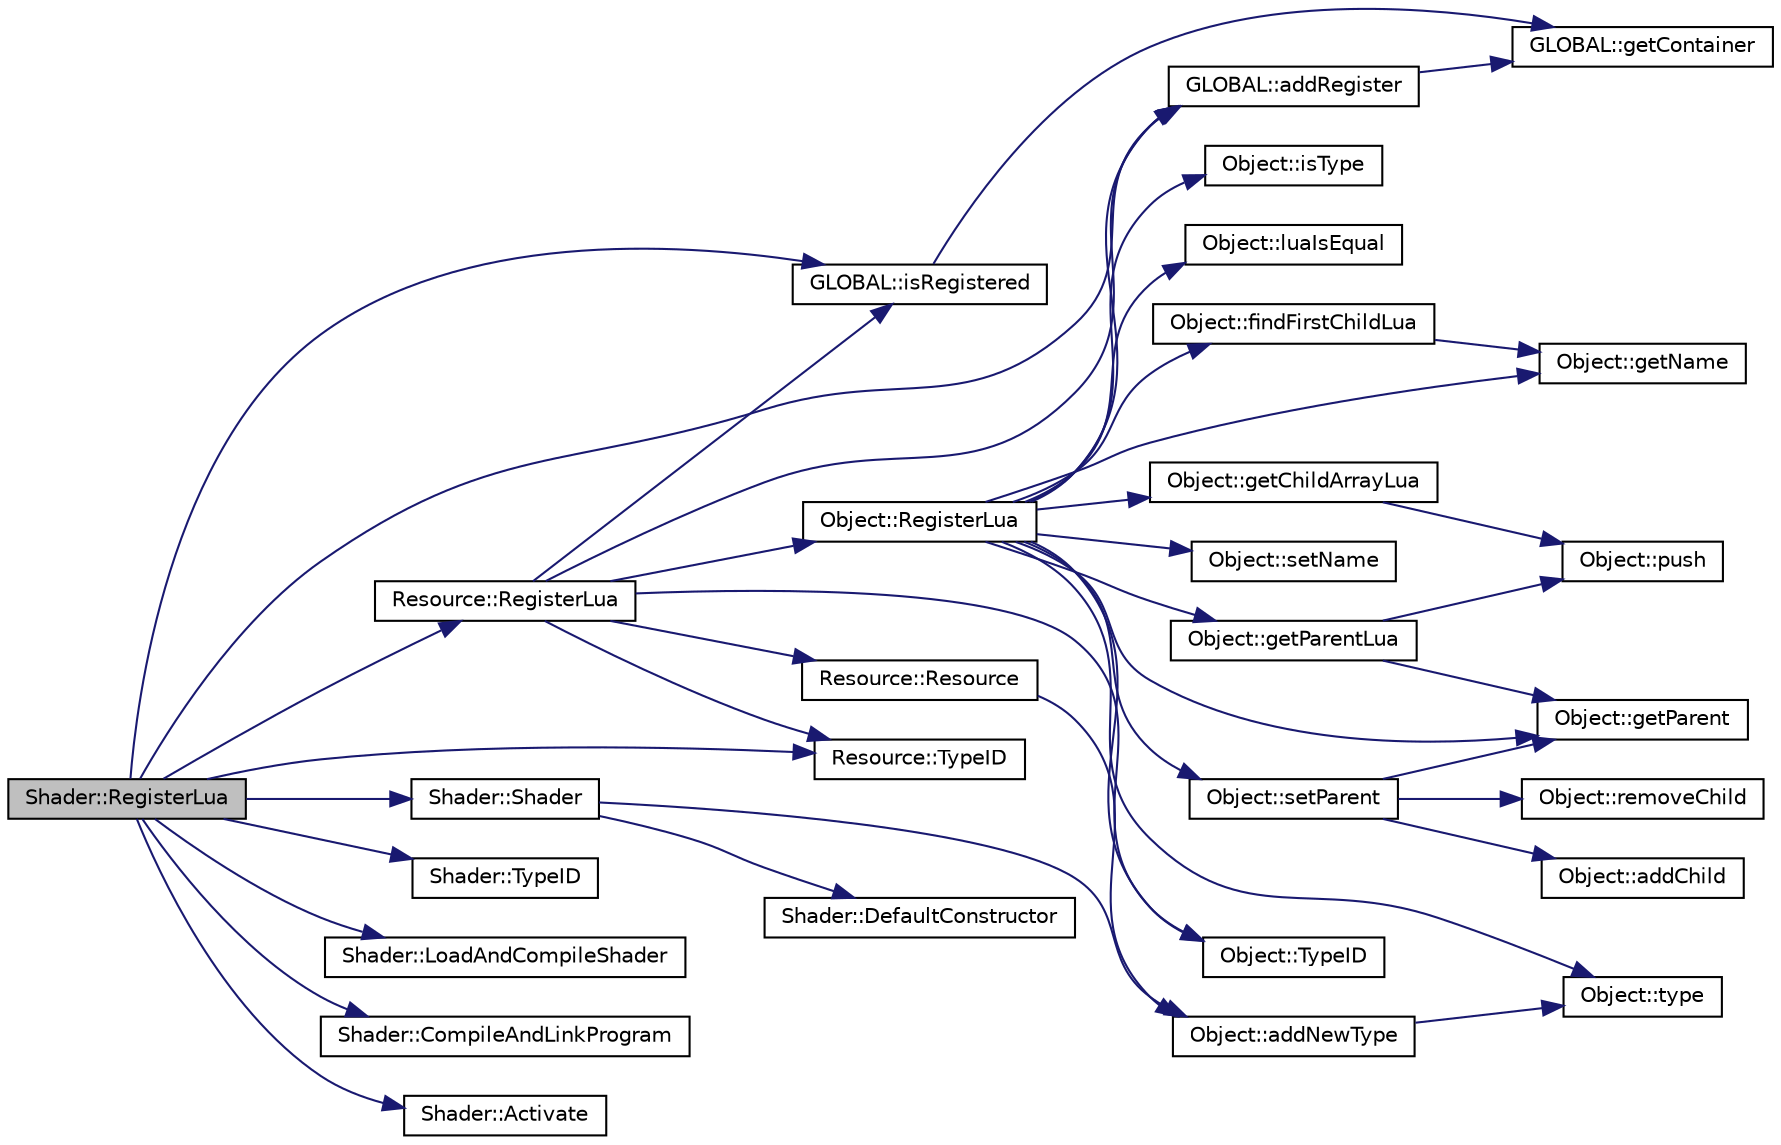 digraph "Shader::RegisterLua"
{
  edge [fontname="Helvetica",fontsize="10",labelfontname="Helvetica",labelfontsize="10"];
  node [fontname="Helvetica",fontsize="10",shape=record];
  rankdir="LR";
  Node1 [label="Shader::RegisterLua",height=0.2,width=0.4,color="black", fillcolor="grey75", style="filled", fontcolor="black"];
  Node1 -> Node2 [color="midnightblue",fontsize="10",style="solid",fontname="Helvetica"];
  Node2 [label="GLOBAL::isRegistered",height=0.2,width=0.4,color="black", fillcolor="white", style="filled",URL="$namespace_g_l_o_b_a_l.html#a2694bc250653b6da682a4536a396298e"];
  Node2 -> Node3 [color="midnightblue",fontsize="10",style="solid",fontname="Helvetica"];
  Node3 [label="GLOBAL::getContainer",height=0.2,width=0.4,color="black", fillcolor="white", style="filled",URL="$namespace_g_l_o_b_a_l.html#a48421068f5a2961b446e71f3dba107e1"];
  Node1 -> Node4 [color="midnightblue",fontsize="10",style="solid",fontname="Helvetica"];
  Node4 [label="Resource::TypeID",height=0.2,width=0.4,color="black", fillcolor="white", style="filled",URL="$class_resource.html#a1efee3f7b74a3c200aa5191c841f1742"];
  Node1 -> Node5 [color="midnightblue",fontsize="10",style="solid",fontname="Helvetica"];
  Node5 [label="Resource::RegisterLua",height=0.2,width=0.4,color="black", fillcolor="white", style="filled",URL="$class_resource.html#ab9e43030c620a23b98ba593e40f9e461"];
  Node5 -> Node2 [color="midnightblue",fontsize="10",style="solid",fontname="Helvetica"];
  Node5 -> Node6 [color="midnightblue",fontsize="10",style="solid",fontname="Helvetica"];
  Node6 [label="Object::TypeID",height=0.2,width=0.4,color="black", fillcolor="white", style="filled",URL="$class_object.html#adbb5326be3714f3ec41e783350ba9db0"];
  Node5 -> Node7 [color="midnightblue",fontsize="10",style="solid",fontname="Helvetica"];
  Node7 [label="Object::RegisterLua",height=0.2,width=0.4,color="black", fillcolor="white", style="filled",URL="$class_object.html#a928464bf68f63bbfb71e6e9ceb21bbb4"];
  Node7 -> Node8 [color="midnightblue",fontsize="10",style="solid",fontname="Helvetica"];
  Node8 [label="GLOBAL::addRegister",height=0.2,width=0.4,color="black", fillcolor="white", style="filled",URL="$namespace_g_l_o_b_a_l.html#a232ab9edd3a847771c8ab47813a21c14"];
  Node8 -> Node3 [color="midnightblue",fontsize="10",style="solid",fontname="Helvetica"];
  Node7 -> Node6 [color="midnightblue",fontsize="10",style="solid",fontname="Helvetica"];
  Node7 -> Node9 [color="midnightblue",fontsize="10",style="solid",fontname="Helvetica"];
  Node9 [label="Object::getName",height=0.2,width=0.4,color="black", fillcolor="white", style="filled",URL="$class_object.html#a6390f4fca865dc59e3442e9f0fb6bd5e"];
  Node7 -> Node10 [color="midnightblue",fontsize="10",style="solid",fontname="Helvetica"];
  Node10 [label="Object::setName",height=0.2,width=0.4,color="black", fillcolor="white", style="filled",URL="$class_object.html#a741baf738c82a3f9186d7ff1374c3763"];
  Node7 -> Node11 [color="midnightblue",fontsize="10",style="solid",fontname="Helvetica"];
  Node11 [label="Object::getChildArrayLua",height=0.2,width=0.4,color="black", fillcolor="white", style="filled",URL="$class_object.html#a55337766a87d3b86b74f5d96c2ae932d"];
  Node11 -> Node12 [color="midnightblue",fontsize="10",style="solid",fontname="Helvetica"];
  Node12 [label="Object::push",height=0.2,width=0.4,color="black", fillcolor="white", style="filled",URL="$class_object.html#a0e9a540d7260cb67a9f96a1244873fba"];
  Node7 -> Node13 [color="midnightblue",fontsize="10",style="solid",fontname="Helvetica"];
  Node13 [label="Object::getParent",height=0.2,width=0.4,color="black", fillcolor="white", style="filled",URL="$class_object.html#adf49dfc9ded6c7b527c40518bf8e7565"];
  Node7 -> Node14 [color="midnightblue",fontsize="10",style="solid",fontname="Helvetica"];
  Node14 [label="Object::setParent",height=0.2,width=0.4,color="black", fillcolor="white", style="filled",URL="$class_object.html#ac9bc4638b6bbf57b9421f58f87d1c5ac"];
  Node14 -> Node13 [color="midnightblue",fontsize="10",style="solid",fontname="Helvetica"];
  Node14 -> Node15 [color="midnightblue",fontsize="10",style="solid",fontname="Helvetica"];
  Node15 [label="Object::removeChild",height=0.2,width=0.4,color="black", fillcolor="white", style="filled",URL="$class_object.html#af10570c0792e70b6a135af53559f9e19"];
  Node14 -> Node16 [color="midnightblue",fontsize="10",style="solid",fontname="Helvetica"];
  Node16 [label="Object::addChild",height=0.2,width=0.4,color="black", fillcolor="white", style="filled",URL="$class_object.html#a599e52a38e2a5e605d4247393f941ab9"];
  Node7 -> Node17 [color="midnightblue",fontsize="10",style="solid",fontname="Helvetica"];
  Node17 [label="Object::getParentLua",height=0.2,width=0.4,color="black", fillcolor="white", style="filled",URL="$class_object.html#adbf055dfca18226397d6d3b9dd9467ef"];
  Node17 -> Node13 [color="midnightblue",fontsize="10",style="solid",fontname="Helvetica"];
  Node17 -> Node12 [color="midnightblue",fontsize="10",style="solid",fontname="Helvetica"];
  Node7 -> Node18 [color="midnightblue",fontsize="10",style="solid",fontname="Helvetica"];
  Node18 [label="Object::findFirstChildLua",height=0.2,width=0.4,color="black", fillcolor="white", style="filled",URL="$class_object.html#ab8d6d59726bd115047f427f23c901231"];
  Node18 -> Node9 [color="midnightblue",fontsize="10",style="solid",fontname="Helvetica"];
  Node7 -> Node19 [color="midnightblue",fontsize="10",style="solid",fontname="Helvetica"];
  Node19 [label="Object::isType",height=0.2,width=0.4,color="black", fillcolor="white", style="filled",URL="$class_object.html#aacbe0d82f8b9da6a614589bfeb107207"];
  Node7 -> Node20 [color="midnightblue",fontsize="10",style="solid",fontname="Helvetica"];
  Node20 [label="Object::luaIsEqual",height=0.2,width=0.4,color="black", fillcolor="white", style="filled",URL="$class_object.html#a1eebbd69a4c920d50cbc1df3e934512f"];
  Node7 -> Node21 [color="midnightblue",fontsize="10",style="solid",fontname="Helvetica"];
  Node21 [label="Object::type",height=0.2,width=0.4,color="black", fillcolor="white", style="filled",URL="$class_object.html#a4433fd7d9d5f2806e9b21a9dda623e51"];
  Node5 -> Node8 [color="midnightblue",fontsize="10",style="solid",fontname="Helvetica"];
  Node5 -> Node4 [color="midnightblue",fontsize="10",style="solid",fontname="Helvetica"];
  Node5 -> Node22 [color="midnightblue",fontsize="10",style="solid",fontname="Helvetica"];
  Node22 [label="Resource::Resource",height=0.2,width=0.4,color="black", fillcolor="white", style="filled",URL="$class_resource.html#a5a87b23dc0327bbf8d53c6f38f637f48"];
  Node22 -> Node23 [color="midnightblue",fontsize="10",style="solid",fontname="Helvetica"];
  Node23 [label="Object::addNewType",height=0.2,width=0.4,color="black", fillcolor="white", style="filled",URL="$class_object.html#acb87dc6630fa84f6054249db34cf682d"];
  Node23 -> Node21 [color="midnightblue",fontsize="10",style="solid",fontname="Helvetica"];
  Node1 -> Node8 [color="midnightblue",fontsize="10",style="solid",fontname="Helvetica"];
  Node1 -> Node24 [color="midnightblue",fontsize="10",style="solid",fontname="Helvetica"];
  Node24 [label="Shader::TypeID",height=0.2,width=0.4,color="black", fillcolor="white", style="filled",URL="$class_shader.html#adc5f9e3e09c91e982a5abb2840f799f6"];
  Node1 -> Node25 [color="midnightblue",fontsize="10",style="solid",fontname="Helvetica"];
  Node25 [label="Shader::Shader",height=0.2,width=0.4,color="black", fillcolor="white", style="filled",URL="$class_shader.html#a0d654ebaca4e0555197c0724c6d30610"];
  Node25 -> Node26 [color="midnightblue",fontsize="10",style="solid",fontname="Helvetica"];
  Node26 [label="Shader::DefaultConstructor",height=0.2,width=0.4,color="black", fillcolor="white", style="filled",URL="$class_shader.html#a919098023de06677f9b99e6e3f4a5b0a"];
  Node25 -> Node23 [color="midnightblue",fontsize="10",style="solid",fontname="Helvetica"];
  Node1 -> Node27 [color="midnightblue",fontsize="10",style="solid",fontname="Helvetica"];
  Node27 [label="Shader::LoadAndCompileShader",height=0.2,width=0.4,color="black", fillcolor="white", style="filled",URL="$class_shader.html#afcd0961f55ad0a8bd054988f926ca753"];
  Node1 -> Node28 [color="midnightblue",fontsize="10",style="solid",fontname="Helvetica"];
  Node28 [label="Shader::CompileAndLinkProgram",height=0.2,width=0.4,color="black", fillcolor="white", style="filled",URL="$class_shader.html#a55f50e1fdfd60095ce81f0f71bf3ad6c"];
  Node1 -> Node29 [color="midnightblue",fontsize="10",style="solid",fontname="Helvetica"];
  Node29 [label="Shader::Activate",height=0.2,width=0.4,color="black", fillcolor="white", style="filled",URL="$class_shader.html#a4315a6336472b293392aa50e7a4e65d0"];
}
